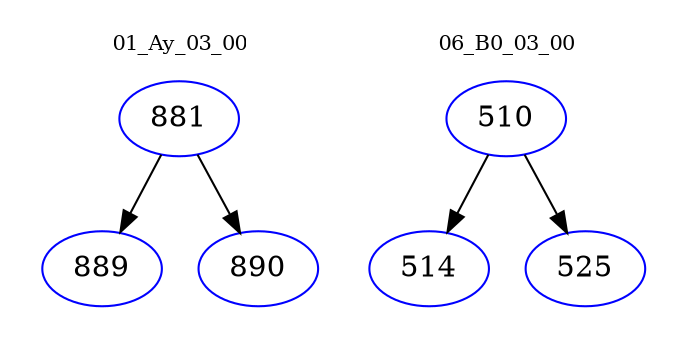 digraph{
subgraph cluster_0 {
color = white
label = "01_Ay_03_00";
fontsize=10;
T0_881 [label="881", color="blue"]
T0_881 -> T0_889 [color="black"]
T0_889 [label="889", color="blue"]
T0_881 -> T0_890 [color="black"]
T0_890 [label="890", color="blue"]
}
subgraph cluster_1 {
color = white
label = "06_B0_03_00";
fontsize=10;
T1_510 [label="510", color="blue"]
T1_510 -> T1_514 [color="black"]
T1_514 [label="514", color="blue"]
T1_510 -> T1_525 [color="black"]
T1_525 [label="525", color="blue"]
}
}
